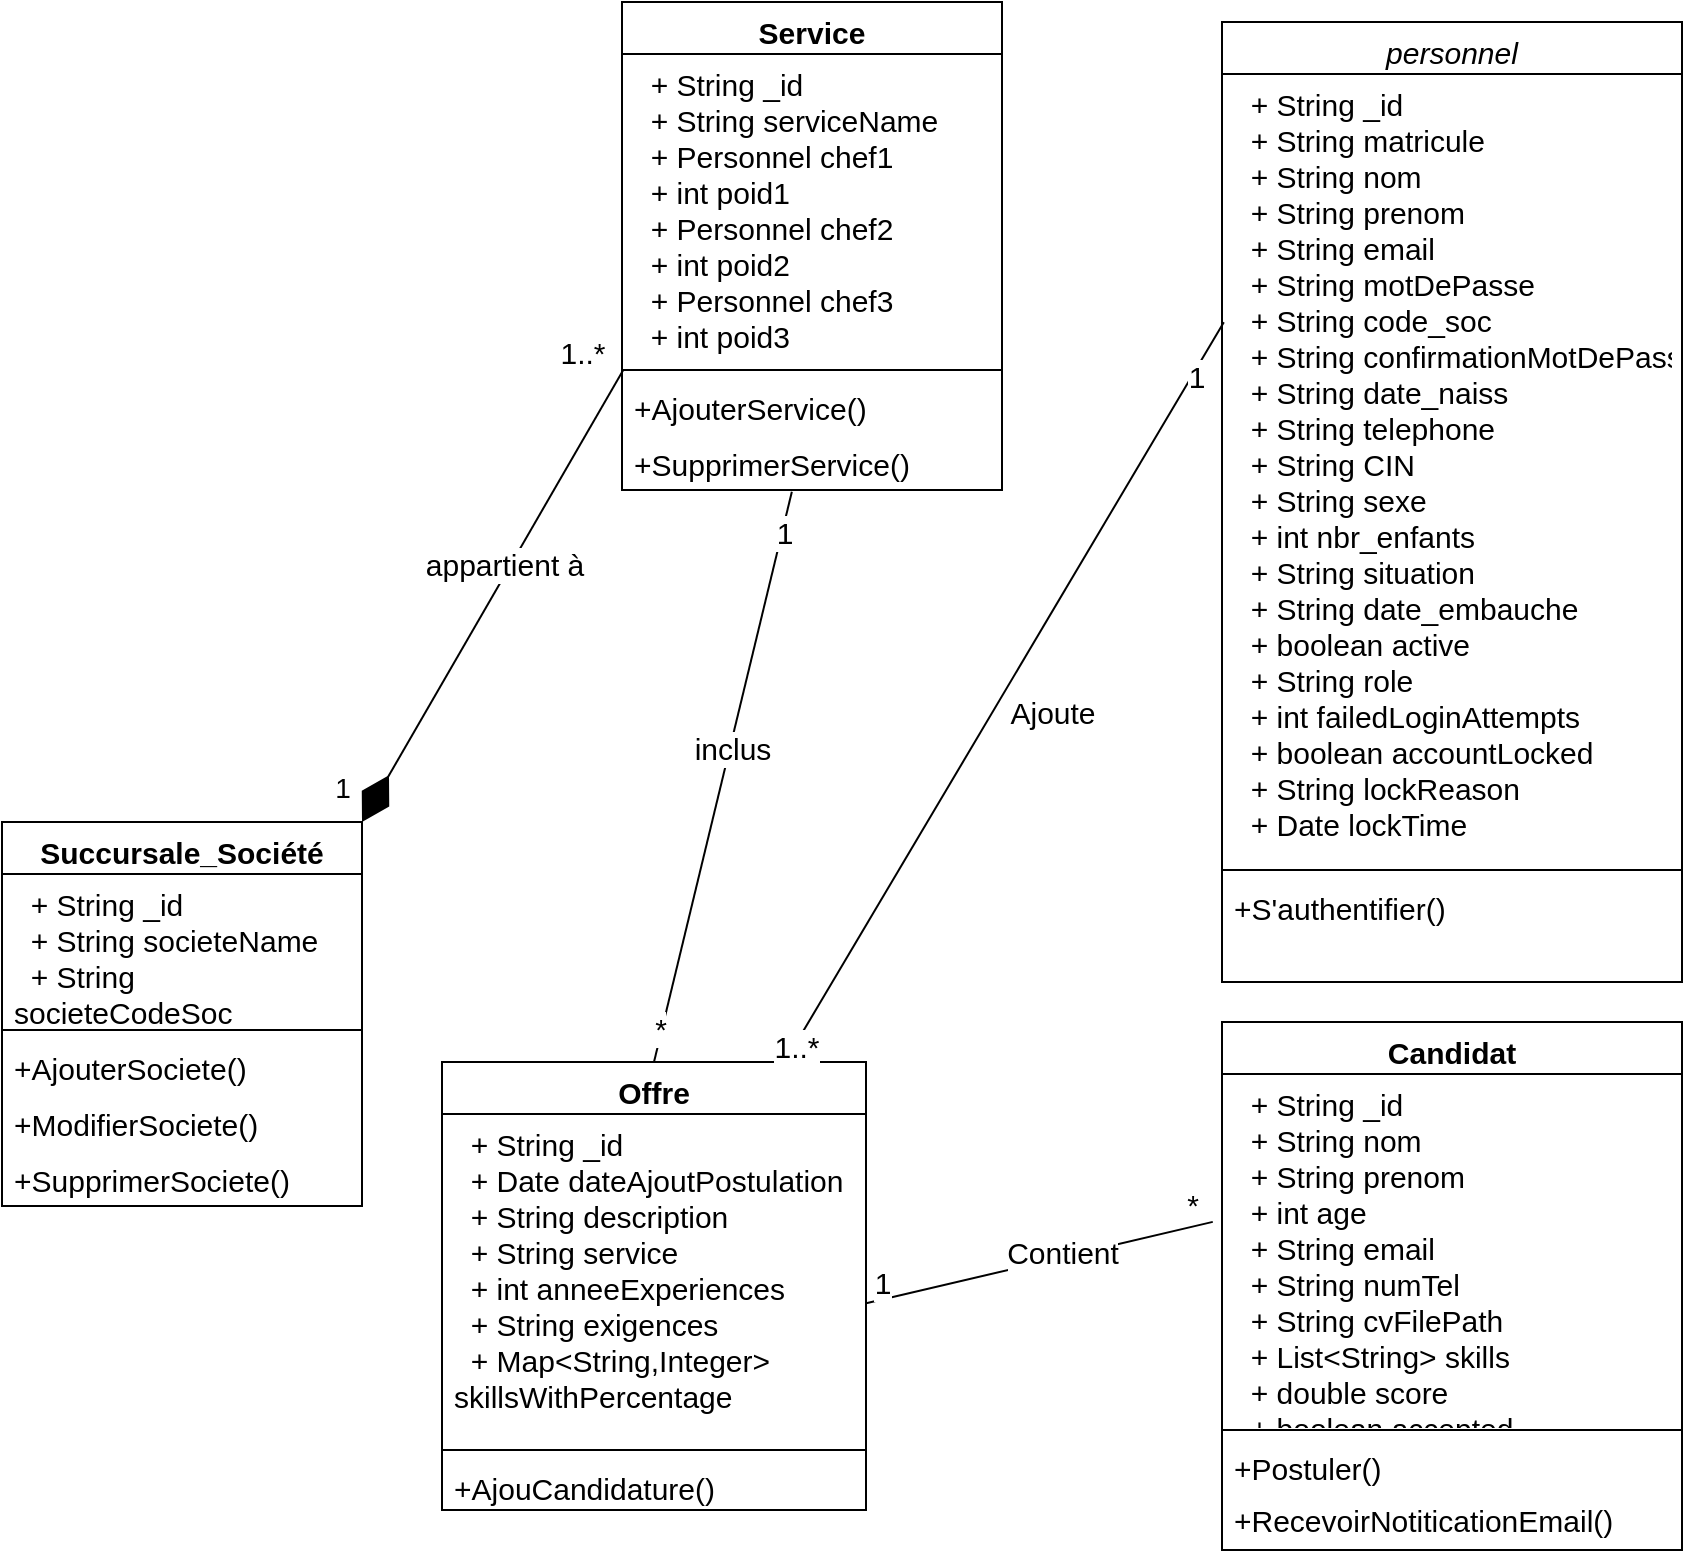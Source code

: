 <mxfile version="27.1.3">
  <diagram id="C5RBs43oDa-KdzZeNtuy" name="Page-1">
    <mxGraphModel dx="1501" dy="818" grid="1" gridSize="10" guides="1" tooltips="1" connect="1" arrows="1" fold="1" page="1" pageScale="1" pageWidth="827" pageHeight="1169" math="0" shadow="0">
      <root>
        <mxCell id="WIyWlLk6GJQsqaUBKTNV-0" />
        <mxCell id="WIyWlLk6GJQsqaUBKTNV-1" parent="WIyWlLk6GJQsqaUBKTNV-0" />
        <mxCell id="5Iedz3GvJHR2ocSmDX6X-0" value="personnel" style="swimlane;fontStyle=2;align=center;verticalAlign=top;childLayout=stackLayout;horizontal=1;startSize=26;horizontalStack=0;resizeParent=1;resizeLast=0;collapsible=1;marginBottom=0;rounded=0;shadow=0;strokeWidth=1;fontSize=15;" parent="WIyWlLk6GJQsqaUBKTNV-1" vertex="1">
          <mxGeometry x="990" y="200" width="230" height="480" as="geometry">
            <mxRectangle x="230" y="140" width="160" height="26" as="alternateBounds" />
          </mxGeometry>
        </mxCell>
        <mxCell id="5Iedz3GvJHR2ocSmDX6X-1" value="  + String _id&#xa;  + String matricule&#xa;  + String nom&#xa;  + String prenom&#xa;  + String email&#xa;  + String motDePasse&#xa;  + String code_soc&#xa;  + String confirmationMotDePasse&#xa;  + String date_naiss&#xa;  + String telephone&#xa;  + String CIN&#xa;  + String sexe&#xa;  + int nbr_enfants&#xa;  + String situation&#xa;  + String date_embauche&#xa;  + boolean active&#xa;  + String role&#xa;  + int failedLoginAttempts&#xa;  + boolean accountLocked&#xa;  + String lockReason&#xa;  + Date lockTime&#xa;  &#xa;" style="text;align=left;verticalAlign=top;spacingLeft=4;spacingRight=4;overflow=hidden;rotatable=0;points=[[0,0.5],[1,0.5]];portConstraint=eastwest;rounded=0;shadow=0;html=0;strokeWidth=1;fontSize=15;fontStyle=0" parent="5Iedz3GvJHR2ocSmDX6X-0" vertex="1">
          <mxGeometry y="26" width="230" height="394" as="geometry" />
        </mxCell>
        <mxCell id="5Iedz3GvJHR2ocSmDX6X-2" value="" style="line;html=1;strokeWidth=1;align=left;verticalAlign=middle;spacingTop=-1;spacingLeft=3;spacingRight=3;rotatable=0;labelPosition=right;points=[];portConstraint=eastwest;fontSize=15;" parent="5Iedz3GvJHR2ocSmDX6X-0" vertex="1">
          <mxGeometry y="420" width="230" height="8" as="geometry" />
        </mxCell>
        <mxCell id="5Iedz3GvJHR2ocSmDX6X-3" value="+S&#39;authentifier()" style="text;align=left;verticalAlign=top;spacingLeft=4;spacingRight=4;overflow=hidden;rotatable=0;points=[[0,0.5],[1,0.5]];portConstraint=eastwest;fontSize=15;" parent="5Iedz3GvJHR2ocSmDX6X-0" vertex="1">
          <mxGeometry y="428" width="230" height="26" as="geometry" />
        </mxCell>
        <mxCell id="5Iedz3GvJHR2ocSmDX6X-13" value="Succursale_Société" style="swimlane;fontStyle=1;align=center;verticalAlign=top;childLayout=stackLayout;horizontal=1;startSize=26;horizontalStack=0;resizeParent=1;resizeParentMax=0;resizeLast=0;collapsible=1;marginBottom=0;whiteSpace=wrap;html=1;fontSize=15;" parent="WIyWlLk6GJQsqaUBKTNV-1" vertex="1">
          <mxGeometry x="380" y="600" width="180" height="192" as="geometry" />
        </mxCell>
        <mxCell id="5Iedz3GvJHR2ocSmDX6X-14" value="&lt;div&gt;&lt;font&gt;&amp;nbsp; + String _id&lt;/font&gt;&lt;/div&gt;&lt;div&gt;&lt;font&gt;&amp;nbsp; + String societeName&lt;/font&gt;&lt;/div&gt;&lt;div&gt;&lt;font&gt;&amp;nbsp; + String societeCodeSoc&lt;/font&gt;&lt;/div&gt;&lt;div&gt;&lt;font&gt;&amp;nbsp; + String emplacement&lt;/font&gt;&lt;/div&gt;" style="text;strokeColor=none;fillColor=none;align=left;verticalAlign=top;spacingLeft=4;spacingRight=4;overflow=hidden;rotatable=0;points=[[0,0.5],[1,0.5]];portConstraint=eastwest;whiteSpace=wrap;html=1;fontSize=15;" parent="5Iedz3GvJHR2ocSmDX6X-13" vertex="1">
          <mxGeometry y="26" width="180" height="74" as="geometry" />
        </mxCell>
        <mxCell id="5Iedz3GvJHR2ocSmDX6X-15" value="" style="line;strokeWidth=1;fillColor=none;align=left;verticalAlign=middle;spacingTop=-1;spacingLeft=3;spacingRight=3;rotatable=0;labelPosition=right;points=[];portConstraint=eastwest;strokeColor=inherit;fontSize=15;" parent="5Iedz3GvJHR2ocSmDX6X-13" vertex="1">
          <mxGeometry y="100" width="180" height="8" as="geometry" />
        </mxCell>
        <mxCell id="5Iedz3GvJHR2ocSmDX6X-16" value="+AjouterSociete()" style="text;strokeColor=none;fillColor=none;align=left;verticalAlign=top;spacingLeft=4;spacingRight=4;overflow=hidden;rotatable=0;points=[[0,0.5],[1,0.5]];portConstraint=eastwest;whiteSpace=wrap;html=1;fontSize=15;" parent="5Iedz3GvJHR2ocSmDX6X-13" vertex="1">
          <mxGeometry y="108" width="180" height="28" as="geometry" />
        </mxCell>
        <mxCell id="5Iedz3GvJHR2ocSmDX6X-17" value="+ModifierSociete()" style="text;strokeColor=none;fillColor=none;align=left;verticalAlign=top;spacingLeft=4;spacingRight=4;overflow=hidden;rotatable=0;points=[[0,0.5],[1,0.5]];portConstraint=eastwest;whiteSpace=wrap;html=1;fontSize=15;" parent="5Iedz3GvJHR2ocSmDX6X-13" vertex="1">
          <mxGeometry y="136" width="180" height="28" as="geometry" />
        </mxCell>
        <mxCell id="5Iedz3GvJHR2ocSmDX6X-18" value="+SupprimerSociete()" style="text;strokeColor=none;fillColor=none;align=left;verticalAlign=top;spacingLeft=4;spacingRight=4;overflow=hidden;rotatable=0;points=[[0,0.5],[1,0.5]];portConstraint=eastwest;whiteSpace=wrap;html=1;fontSize=15;" parent="5Iedz3GvJHR2ocSmDX6X-13" vertex="1">
          <mxGeometry y="164" width="180" height="28" as="geometry" />
        </mxCell>
        <mxCell id="5Iedz3GvJHR2ocSmDX6X-19" value="Candidat" style="swimlane;fontStyle=1;align=center;verticalAlign=top;childLayout=stackLayout;horizontal=1;startSize=26;horizontalStack=0;resizeParent=1;resizeParentMax=0;resizeLast=0;collapsible=1;marginBottom=0;whiteSpace=wrap;html=1;fontSize=15;" parent="WIyWlLk6GJQsqaUBKTNV-1" vertex="1">
          <mxGeometry x="990" y="700" width="230" height="264" as="geometry">
            <mxRectangle x="-330" y="546" width="140" height="30" as="alternateBounds" />
          </mxGeometry>
        </mxCell>
        <mxCell id="5Iedz3GvJHR2ocSmDX6X-20" value="&lt;div&gt;&amp;nbsp; + String _id&lt;/div&gt;&lt;div&gt;&amp;nbsp; + String nom&lt;/div&gt;&lt;div&gt;&amp;nbsp; + String prenom&lt;/div&gt;&lt;div&gt;&amp;nbsp; + int age&lt;/div&gt;&lt;div&gt;&amp;nbsp; + String email&lt;/div&gt;&lt;div&gt;&amp;nbsp; + String numTel&lt;/div&gt;&lt;div&gt;&amp;nbsp; + String cvFilePath&lt;/div&gt;&lt;div&gt;&amp;nbsp; + List&amp;lt;String&amp;gt; skills&lt;/div&gt;&lt;div&gt;&amp;nbsp; + double score&lt;/div&gt;&lt;div&gt;&amp;nbsp; + boolean accepted&lt;/div&gt;&lt;div&gt;&amp;nbsp; + List&amp;lt;Candidature&amp;gt; candidatures&lt;/div&gt;" style="text;strokeColor=none;fillColor=none;align=left;verticalAlign=top;spacingLeft=4;spacingRight=4;overflow=hidden;rotatable=0;points=[[0,0.5],[1,0.5]];portConstraint=eastwest;whiteSpace=wrap;html=1;fontSize=15;" parent="5Iedz3GvJHR2ocSmDX6X-19" vertex="1">
          <mxGeometry y="26" width="230" height="174" as="geometry" />
        </mxCell>
        <mxCell id="5Iedz3GvJHR2ocSmDX6X-21" value="" style="line;strokeWidth=1;fillColor=none;align=left;verticalAlign=middle;spacingTop=-1;spacingLeft=3;spacingRight=3;rotatable=0;labelPosition=right;points=[];portConstraint=eastwest;strokeColor=inherit;fontSize=15;" parent="5Iedz3GvJHR2ocSmDX6X-19" vertex="1">
          <mxGeometry y="200" width="230" height="8" as="geometry" />
        </mxCell>
        <mxCell id="5Iedz3GvJHR2ocSmDX6X-22" value="+Postuler()" style="text;strokeColor=none;fillColor=none;align=left;verticalAlign=top;spacingLeft=4;spacingRight=4;overflow=hidden;rotatable=0;points=[[0,0.5],[1,0.5]];portConstraint=eastwest;whiteSpace=wrap;html=1;fontSize=15;" parent="5Iedz3GvJHR2ocSmDX6X-19" vertex="1">
          <mxGeometry y="208" width="230" height="26" as="geometry" />
        </mxCell>
        <mxCell id="5Iedz3GvJHR2ocSmDX6X-23" value="+RecevoirNotiticationEmail()" style="text;strokeColor=none;fillColor=none;align=left;verticalAlign=top;spacingLeft=4;spacingRight=4;overflow=hidden;rotatable=0;points=[[0,0.5],[1,0.5]];portConstraint=eastwest;whiteSpace=wrap;html=1;fontSize=15;" parent="5Iedz3GvJHR2ocSmDX6X-19" vertex="1">
          <mxGeometry y="234" width="230" height="30" as="geometry" />
        </mxCell>
        <mxCell id="5Iedz3GvJHR2ocSmDX6X-24" value="Offre" style="swimlane;fontStyle=1;align=center;verticalAlign=top;childLayout=stackLayout;horizontal=1;startSize=26;horizontalStack=0;resizeParent=1;resizeParentMax=0;resizeLast=0;collapsible=1;marginBottom=0;whiteSpace=wrap;html=1;fontSize=15;" parent="WIyWlLk6GJQsqaUBKTNV-1" vertex="1">
          <mxGeometry x="600" y="720" width="212" height="224" as="geometry">
            <mxRectangle x="-330" y="546" width="140" height="30" as="alternateBounds" />
          </mxGeometry>
        </mxCell>
        <mxCell id="5Iedz3GvJHR2ocSmDX6X-25" value="&lt;div&gt;&amp;nbsp; + String _id&lt;/div&gt;&lt;div&gt;&amp;nbsp; + Date dateAjoutPostulation&lt;/div&gt;&lt;div&gt;&lt;span style=&quot;background-color: transparent; color: light-dark(rgb(0, 0, 0), rgb(255, 255, 255));&quot;&gt;&amp;nbsp; + String description&lt;/span&gt;&lt;/div&gt;&lt;div&gt;&amp;nbsp; + String service&lt;/div&gt;&lt;div&gt;&amp;nbsp; + int anneeExperiences&lt;/div&gt;&lt;div&gt;&amp;nbsp; + String exigences&lt;/div&gt;&lt;div&gt;&amp;nbsp; + Map&amp;lt;String,Integer&amp;gt; skillsWithPercentage&lt;/div&gt;" style="text;strokeColor=none;fillColor=none;align=left;verticalAlign=top;spacingLeft=4;spacingRight=4;overflow=hidden;rotatable=0;points=[[0,0.5],[1,0.5]];portConstraint=eastwest;whiteSpace=wrap;html=1;fontSize=15;" parent="5Iedz3GvJHR2ocSmDX6X-24" vertex="1">
          <mxGeometry y="26" width="212" height="164" as="geometry" />
        </mxCell>
        <mxCell id="5Iedz3GvJHR2ocSmDX6X-26" value="" style="line;strokeWidth=1;fillColor=none;align=left;verticalAlign=middle;spacingTop=-1;spacingLeft=3;spacingRight=3;rotatable=0;labelPosition=right;points=[];portConstraint=eastwest;strokeColor=inherit;fontSize=15;" parent="5Iedz3GvJHR2ocSmDX6X-24" vertex="1">
          <mxGeometry y="190" width="212" height="8" as="geometry" />
        </mxCell>
        <mxCell id="5Iedz3GvJHR2ocSmDX6X-27" value="+AjouCandidature()" style="text;strokeColor=none;fillColor=none;align=left;verticalAlign=top;spacingLeft=4;spacingRight=4;overflow=hidden;rotatable=0;points=[[0,0.5],[1,0.5]];portConstraint=eastwest;whiteSpace=wrap;html=1;fontSize=15;" parent="5Iedz3GvJHR2ocSmDX6X-24" vertex="1">
          <mxGeometry y="198" width="212" height="26" as="geometry" />
        </mxCell>
        <mxCell id="5Iedz3GvJHR2ocSmDX6X-29" value="" style="endArrow=diamondThin;endFill=1;endSize=24;html=1;rounded=0;exitX=0.003;exitY=-0.139;exitDx=0;exitDy=0;exitPerimeter=0;entryX=1;entryY=0;entryDx=0;entryDy=0;fontSize=15;" parent="WIyWlLk6GJQsqaUBKTNV-1" source="5Iedz3GvJHR2ocSmDX6X-34" target="5Iedz3GvJHR2ocSmDX6X-13" edge="1">
          <mxGeometry width="160" relative="1" as="geometry">
            <mxPoint x="768.12" y="396.084" as="sourcePoint" />
            <mxPoint x="713" y="570" as="targetPoint" />
          </mxGeometry>
        </mxCell>
        <mxCell id="5Iedz3GvJHR2ocSmDX6X-30" value="appartient à" style="edgeLabel;html=1;align=center;verticalAlign=middle;resizable=0;points=[];fontSize=15;" parent="5Iedz3GvJHR2ocSmDX6X-29" vertex="1" connectable="0">
          <mxGeometry x="-0.13" y="-3" relative="1" as="geometry">
            <mxPoint as="offset" />
          </mxGeometry>
        </mxCell>
        <mxCell id="5Iedz3GvJHR2ocSmDX6X-31" value="Service" style="swimlane;fontStyle=1;align=center;verticalAlign=top;childLayout=stackLayout;horizontal=1;startSize=26;horizontalStack=0;resizeParent=1;resizeParentMax=0;resizeLast=0;collapsible=1;marginBottom=0;whiteSpace=wrap;html=1;fontSize=15;" parent="WIyWlLk6GJQsqaUBKTNV-1" vertex="1">
          <mxGeometry x="690" y="190" width="190" height="244" as="geometry" />
        </mxCell>
        <mxCell id="5Iedz3GvJHR2ocSmDX6X-32" value="&lt;div&gt;&lt;span&gt;&amp;nbsp; + String _id&lt;/span&gt;&lt;/div&gt;&lt;div&gt;&lt;span&gt;&amp;nbsp; + String serviceName&lt;/span&gt;&lt;/div&gt;&lt;div&gt;&lt;span&gt;&amp;nbsp; + Personnel chef1&lt;/span&gt;&lt;/div&gt;&lt;div&gt;&lt;span&gt;&amp;nbsp; + int poid1&lt;/span&gt;&lt;/div&gt;&lt;div&gt;&lt;span&gt;&amp;nbsp; + Personnel chef2&lt;/span&gt;&lt;/div&gt;&lt;div&gt;&lt;span&gt;&amp;nbsp; + int poid2&lt;/span&gt;&lt;/div&gt;&lt;div&gt;&lt;span&gt;&amp;nbsp; + Personnel chef3&lt;/span&gt;&lt;/div&gt;&lt;div&gt;&lt;span&gt;&amp;nbsp; + int poid3&lt;/span&gt;&lt;/div&gt;" style="text;strokeColor=none;fillColor=none;align=left;verticalAlign=top;spacingLeft=4;spacingRight=4;overflow=hidden;rotatable=0;points=[[0,0.5],[1,0.5]];portConstraint=eastwest;whiteSpace=wrap;html=1;fontSize=15;" parent="5Iedz3GvJHR2ocSmDX6X-31" vertex="1">
          <mxGeometry y="26" width="190" height="154" as="geometry" />
        </mxCell>
        <mxCell id="5Iedz3GvJHR2ocSmDX6X-33" value="" style="line;strokeWidth=1;fillColor=none;align=left;verticalAlign=middle;spacingTop=-1;spacingLeft=3;spacingRight=3;rotatable=0;labelPosition=right;points=[];portConstraint=eastwest;strokeColor=inherit;fontSize=15;" parent="5Iedz3GvJHR2ocSmDX6X-31" vertex="1">
          <mxGeometry y="180" width="190" height="8" as="geometry" />
        </mxCell>
        <mxCell id="5Iedz3GvJHR2ocSmDX6X-34" value="+Ajouter&lt;span style=&quot;text-align: center;&quot;&gt;Service&lt;/span&gt;()" style="text;strokeColor=none;fillColor=none;align=left;verticalAlign=top;spacingLeft=4;spacingRight=4;overflow=hidden;rotatable=0;points=[[0,0.5],[1,0.5]];portConstraint=eastwest;whiteSpace=wrap;html=1;fontSize=15;" parent="5Iedz3GvJHR2ocSmDX6X-31" vertex="1">
          <mxGeometry y="188" width="190" height="28" as="geometry" />
        </mxCell>
        <mxCell id="5Iedz3GvJHR2ocSmDX6X-35" value="+Supprimer&lt;span style=&quot;text-align: center;&quot;&gt;Service&lt;/span&gt;()" style="text;strokeColor=none;fillColor=none;align=left;verticalAlign=top;spacingLeft=4;spacingRight=4;overflow=hidden;rotatable=0;points=[[0,0.5],[1,0.5]];portConstraint=eastwest;whiteSpace=wrap;html=1;fontSize=15;" parent="5Iedz3GvJHR2ocSmDX6X-31" vertex="1">
          <mxGeometry y="216" width="190" height="28" as="geometry" />
        </mxCell>
        <mxCell id="5Iedz3GvJHR2ocSmDX6X-38" value="" style="endArrow=none;endFill=1;endSize=24;html=1;rounded=0;entryX=0.998;entryY=0.578;entryDx=0;entryDy=0;entryPerimeter=0;exitX=-0.02;exitY=0.425;exitDx=0;exitDy=0;startFill=0;exitPerimeter=0;fontSize=15;" parent="WIyWlLk6GJQsqaUBKTNV-1" source="5Iedz3GvJHR2ocSmDX6X-20" target="5Iedz3GvJHR2ocSmDX6X-25" edge="1">
          <mxGeometry width="160" relative="1" as="geometry">
            <mxPoint x="732" y="1080.49" as="sourcePoint" />
            <mxPoint x="769" y="1198.49" as="targetPoint" />
            <Array as="points" />
          </mxGeometry>
        </mxCell>
        <mxCell id="5Iedz3GvJHR2ocSmDX6X-39" value="&lt;span&gt;Contient&lt;/span&gt;" style="edgeLabel;html=1;align=center;verticalAlign=middle;resizable=0;points=[];fontSize=15;" parent="5Iedz3GvJHR2ocSmDX6X-38" vertex="1" connectable="0">
          <mxGeometry x="-0.13" y="-3" relative="1" as="geometry">
            <mxPoint as="offset" />
          </mxGeometry>
        </mxCell>
        <mxCell id="5Iedz3GvJHR2ocSmDX6X-40" value="1" style="edgeLabel;html=1;align=center;verticalAlign=middle;resizable=0;points=[];fontSize=15;" parent="5Iedz3GvJHR2ocSmDX6X-38" vertex="1" connectable="0">
          <mxGeometry x="0.858" relative="1" as="geometry">
            <mxPoint x="-4" y="-8" as="offset" />
          </mxGeometry>
        </mxCell>
        <mxCell id="5Iedz3GvJHR2ocSmDX6X-41" value="*" style="edgeLabel;html=1;align=center;verticalAlign=middle;resizable=0;points=[];fontSize=15;" parent="5Iedz3GvJHR2ocSmDX6X-38" vertex="1" connectable="0">
          <mxGeometry x="-0.876" y="2" relative="1" as="geometry">
            <mxPoint y="-14" as="offset" />
          </mxGeometry>
        </mxCell>
        <mxCell id="5Iedz3GvJHR2ocSmDX6X-44" value="" style="endArrow=none;html=1;rounded=0;exitX=0.5;exitY=0;exitDx=0;exitDy=0;entryX=0.447;entryY=1.031;entryDx=0;entryDy=0;entryPerimeter=0;fontSize=15;" parent="WIyWlLk6GJQsqaUBKTNV-1" source="5Iedz3GvJHR2ocSmDX6X-24" target="5Iedz3GvJHR2ocSmDX6X-35" edge="1">
          <mxGeometry width="50" height="50" relative="1" as="geometry">
            <mxPoint x="760" y="877" as="sourcePoint" />
            <mxPoint x="770.46" y="396.868" as="targetPoint" />
          </mxGeometry>
        </mxCell>
        <mxCell id="5Iedz3GvJHR2ocSmDX6X-45" value="*" style="edgeLabel;html=1;align=center;verticalAlign=middle;resizable=0;points=[];fontSize=15;" parent="5Iedz3GvJHR2ocSmDX6X-44" vertex="1" connectable="0">
          <mxGeometry x="-0.879" y="1" relative="1" as="geometry">
            <mxPoint as="offset" />
          </mxGeometry>
        </mxCell>
        <mxCell id="5Iedz3GvJHR2ocSmDX6X-46" value="1" style="edgeLabel;html=1;align=center;verticalAlign=middle;resizable=0;points=[];fontSize=15;" parent="5Iedz3GvJHR2ocSmDX6X-44" vertex="1" connectable="0">
          <mxGeometry x="0.861" y="-1" relative="1" as="geometry">
            <mxPoint as="offset" />
          </mxGeometry>
        </mxCell>
        <mxCell id="pvKwY2YoUIpZsKaD6N22-4" value="&lt;span style=&quot;font-size: 15px;&quot;&gt;inclus&lt;/span&gt;" style="edgeLabel;html=1;align=center;verticalAlign=middle;resizable=0;points=[];" vertex="1" connectable="0" parent="5Iedz3GvJHR2ocSmDX6X-44">
          <mxGeometry x="0.103" y="-1" relative="1" as="geometry">
            <mxPoint as="offset" />
          </mxGeometry>
        </mxCell>
        <mxCell id="5Iedz3GvJHR2ocSmDX6X-47" value="" style="endArrow=none;html=1;rounded=0;exitX=0.81;exitY=-0.002;exitDx=0;exitDy=0;entryX=0.004;entryY=0.315;entryDx=0;entryDy=0;entryPerimeter=0;exitPerimeter=0;fontSize=15;" parent="WIyWlLk6GJQsqaUBKTNV-1" source="5Iedz3GvJHR2ocSmDX6X-24" target="5Iedz3GvJHR2ocSmDX6X-1" edge="1">
          <mxGeometry width="50" height="50" relative="1" as="geometry">
            <mxPoint x="1052" y="805" as="sourcePoint" />
            <mxPoint x="1050" y="470" as="targetPoint" />
            <Array as="points" />
          </mxGeometry>
        </mxCell>
        <mxCell id="5Iedz3GvJHR2ocSmDX6X-49" value="1" style="edgeLabel;html=1;align=center;verticalAlign=middle;resizable=0;points=[];fontSize=15;" parent="5Iedz3GvJHR2ocSmDX6X-47" vertex="1" connectable="0">
          <mxGeometry x="0.861" y="-1" relative="1" as="geometry">
            <mxPoint as="offset" />
          </mxGeometry>
        </mxCell>
        <mxCell id="5Iedz3GvJHR2ocSmDX6X-50" value="1..*" style="edgeLabel;html=1;align=center;verticalAlign=middle;resizable=0;points=[];fontSize=15;" parent="5Iedz3GvJHR2ocSmDX6X-47" vertex="1" connectable="0">
          <mxGeometry x="-0.956" relative="1" as="geometry">
            <mxPoint as="offset" />
          </mxGeometry>
        </mxCell>
        <mxCell id="5Iedz3GvJHR2ocSmDX6X-51" value="Ajoute" style="text;html=1;align=center;verticalAlign=middle;resizable=0;points=[];autosize=1;strokeColor=none;fillColor=none;fontSize=15;" parent="WIyWlLk6GJQsqaUBKTNV-1" vertex="1">
          <mxGeometry x="870" y="530" width="70" height="30" as="geometry" />
        </mxCell>
        <mxCell id="pvKwY2YoUIpZsKaD6N22-2" value="&lt;font style=&quot;font-size: 15px;&quot;&gt;1..*&lt;/font&gt;" style="text;html=1;align=center;verticalAlign=middle;resizable=0;points=[];autosize=1;strokeColor=none;fillColor=none;" vertex="1" parent="WIyWlLk6GJQsqaUBKTNV-1">
          <mxGeometry x="645" y="350" width="50" height="30" as="geometry" />
        </mxCell>
        <mxCell id="pvKwY2YoUIpZsKaD6N22-3" value="&lt;font style=&quot;font-size: 14px;&quot;&gt;1&lt;/font&gt;" style="text;html=1;align=center;verticalAlign=middle;resizable=0;points=[];autosize=1;strokeColor=none;fillColor=none;" vertex="1" parent="WIyWlLk6GJQsqaUBKTNV-1">
          <mxGeometry x="535" y="568" width="30" height="30" as="geometry" />
        </mxCell>
      </root>
    </mxGraphModel>
  </diagram>
</mxfile>

